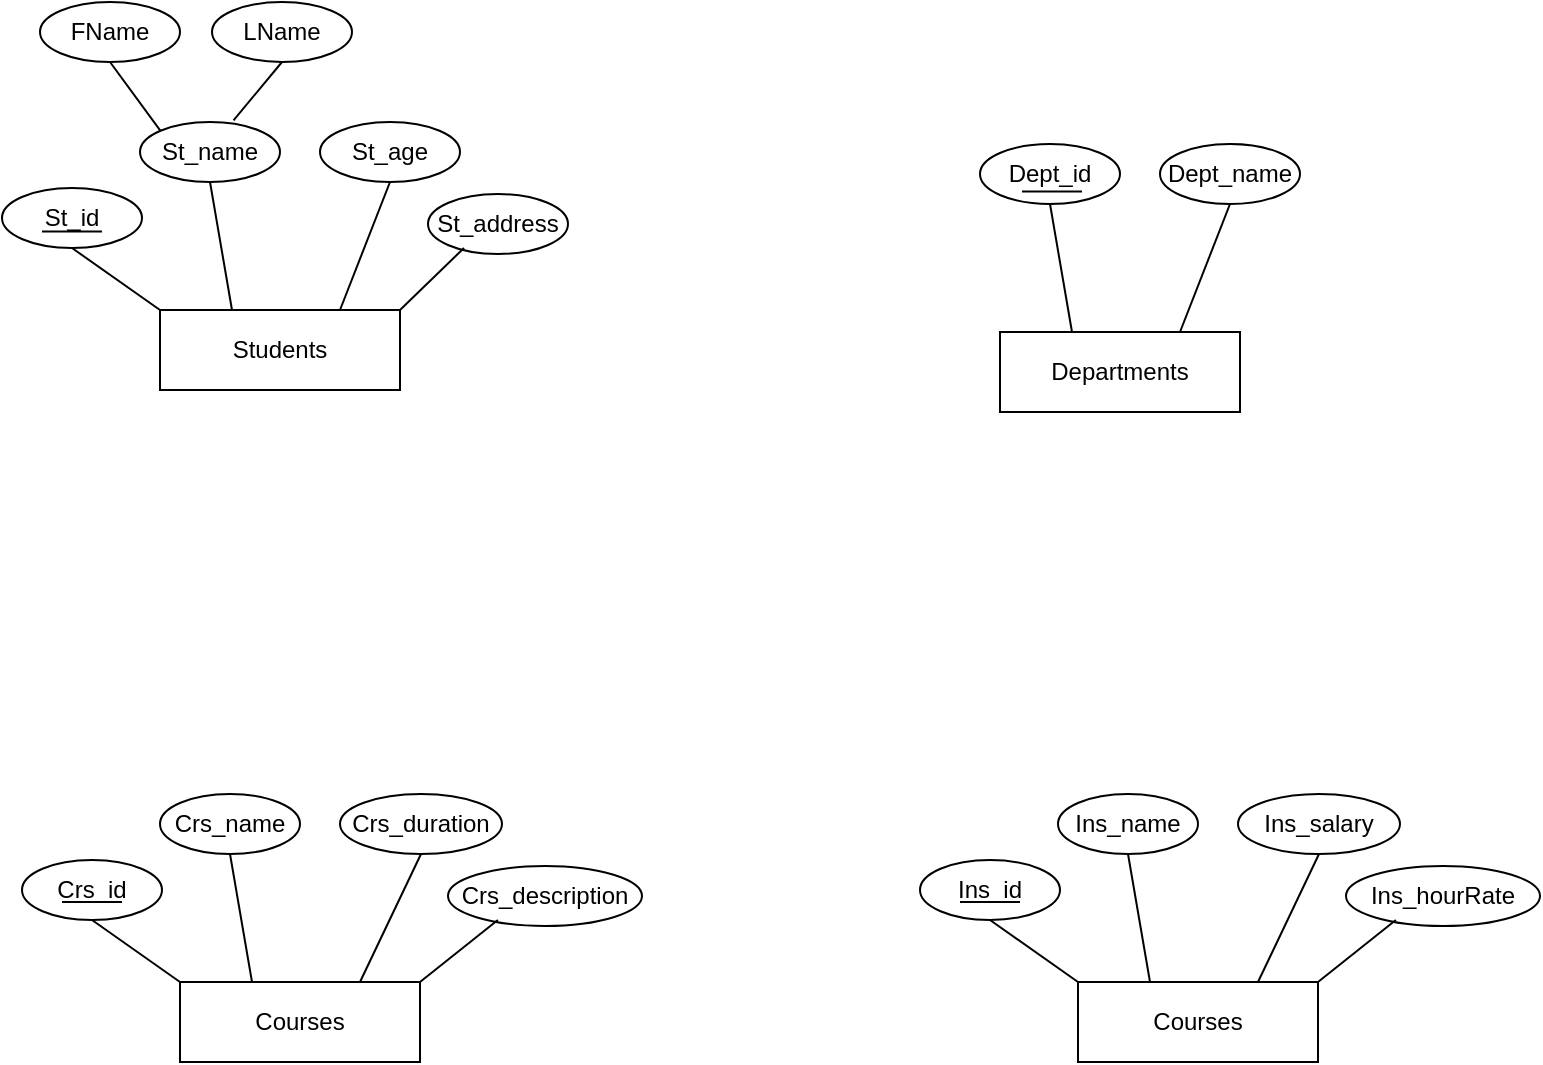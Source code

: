 <mxfile version="24.8.3">
  <diagram id="R2lEEEUBdFMjLlhIrx00" name="Page-1">
    <mxGraphModel dx="909" dy="530" grid="1" gridSize="10" guides="1" tooltips="1" connect="1" arrows="1" fold="1" page="1" pageScale="1" pageWidth="850" pageHeight="1100" math="0" shadow="0" extFonts="Permanent Marker^https://fonts.googleapis.com/css?family=Permanent+Marker">
      <root>
        <mxCell id="0" />
        <mxCell id="1" parent="0" />
        <mxCell id="XczX_esiiE8wpk_EP03i-1" value="Students" style="rounded=0;whiteSpace=wrap;html=1;direction=east;" vertex="1" parent="1">
          <mxGeometry x="109" y="174" width="120" height="40" as="geometry" />
        </mxCell>
        <mxCell id="XczX_esiiE8wpk_EP03i-5" value="St_id" style="ellipse;whiteSpace=wrap;html=1;" vertex="1" parent="1">
          <mxGeometry x="30" y="113" width="70" height="30" as="geometry" />
        </mxCell>
        <mxCell id="XczX_esiiE8wpk_EP03i-9" value="St_name" style="ellipse;whiteSpace=wrap;html=1;" vertex="1" parent="1">
          <mxGeometry x="99" y="80" width="70" height="30" as="geometry" />
        </mxCell>
        <mxCell id="XczX_esiiE8wpk_EP03i-13" value="FName" style="ellipse;whiteSpace=wrap;html=1;" vertex="1" parent="1">
          <mxGeometry x="49" y="20" width="70" height="30" as="geometry" />
        </mxCell>
        <mxCell id="XczX_esiiE8wpk_EP03i-14" value="LName" style="ellipse;whiteSpace=wrap;html=1;" vertex="1" parent="1">
          <mxGeometry x="135" y="20" width="70" height="30" as="geometry" />
        </mxCell>
        <mxCell id="XczX_esiiE8wpk_EP03i-15" value="St_age" style="ellipse;whiteSpace=wrap;html=1;" vertex="1" parent="1">
          <mxGeometry x="189" y="80" width="70" height="30" as="geometry" />
        </mxCell>
        <mxCell id="XczX_esiiE8wpk_EP03i-16" value="St_address" style="ellipse;whiteSpace=wrap;html=1;" vertex="1" parent="1">
          <mxGeometry x="243" y="116" width="70" height="30" as="geometry" />
        </mxCell>
        <mxCell id="XczX_esiiE8wpk_EP03i-19" value="" style="endArrow=none;html=1;rounded=0;entryX=0.257;entryY=0.9;entryDx=0;entryDy=0;entryPerimeter=0;exitX=1;exitY=0;exitDx=0;exitDy=0;" edge="1" parent="1" source="XczX_esiiE8wpk_EP03i-1" target="XczX_esiiE8wpk_EP03i-16">
          <mxGeometry width="50" height="50" relative="1" as="geometry">
            <mxPoint x="230" y="170" as="sourcePoint" />
            <mxPoint x="260" y="149" as="targetPoint" />
          </mxGeometry>
        </mxCell>
        <mxCell id="XczX_esiiE8wpk_EP03i-20" value="" style="endArrow=none;html=1;rounded=0;entryX=0.5;entryY=1;entryDx=0;entryDy=0;exitX=0.75;exitY=0;exitDx=0;exitDy=0;" edge="1" parent="1" source="XczX_esiiE8wpk_EP03i-1" target="XczX_esiiE8wpk_EP03i-15">
          <mxGeometry width="50" height="50" relative="1" as="geometry">
            <mxPoint x="239" y="184" as="sourcePoint" />
            <mxPoint x="271" y="153" as="targetPoint" />
          </mxGeometry>
        </mxCell>
        <mxCell id="XczX_esiiE8wpk_EP03i-22" value="" style="endArrow=none;html=1;rounded=0;entryX=0.5;entryY=1;entryDx=0;entryDy=0;exitX=0.75;exitY=0;exitDx=0;exitDy=0;" edge="1" parent="1" target="XczX_esiiE8wpk_EP03i-9">
          <mxGeometry width="50" height="50" relative="1" as="geometry">
            <mxPoint x="145" y="174" as="sourcePoint" />
            <mxPoint x="170" y="110" as="targetPoint" />
          </mxGeometry>
        </mxCell>
        <mxCell id="XczX_esiiE8wpk_EP03i-24" value="" style="endArrow=none;html=1;rounded=0;entryX=0.5;entryY=1;entryDx=0;entryDy=0;exitX=0;exitY=0;exitDx=0;exitDy=0;" edge="1" parent="1" source="XczX_esiiE8wpk_EP03i-1" target="XczX_esiiE8wpk_EP03i-5">
          <mxGeometry width="50" height="50" relative="1" as="geometry">
            <mxPoint x="81" y="194" as="sourcePoint" />
            <mxPoint x="70" y="130" as="targetPoint" />
          </mxGeometry>
        </mxCell>
        <mxCell id="XczX_esiiE8wpk_EP03i-25" value="" style="endArrow=none;html=1;rounded=0;entryX=0.5;entryY=1;entryDx=0;entryDy=0;exitX=0;exitY=0;exitDx=0;exitDy=0;" edge="1" parent="1" source="XczX_esiiE8wpk_EP03i-9" target="XczX_esiiE8wpk_EP03i-13">
          <mxGeometry width="50" height="50" relative="1" as="geometry">
            <mxPoint x="155" y="184" as="sourcePoint" />
            <mxPoint x="144" y="120" as="targetPoint" />
          </mxGeometry>
        </mxCell>
        <mxCell id="XczX_esiiE8wpk_EP03i-27" value="" style="endArrow=none;html=1;rounded=0;entryX=0.5;entryY=1;entryDx=0;entryDy=0;exitX=0.668;exitY=-0.027;exitDx=0;exitDy=0;exitPerimeter=0;" edge="1" parent="1" source="XczX_esiiE8wpk_EP03i-9" target="XczX_esiiE8wpk_EP03i-14">
          <mxGeometry width="50" height="50" relative="1" as="geometry">
            <mxPoint x="119" y="95" as="sourcePoint" />
            <mxPoint x="115" y="60" as="targetPoint" />
          </mxGeometry>
        </mxCell>
        <mxCell id="XczX_esiiE8wpk_EP03i-28" value="Departments" style="rounded=0;whiteSpace=wrap;html=1;direction=east;" vertex="1" parent="1">
          <mxGeometry x="529" y="185" width="120" height="40" as="geometry" />
        </mxCell>
        <mxCell id="XczX_esiiE8wpk_EP03i-30" value="Dept_id" style="ellipse;whiteSpace=wrap;html=1;" vertex="1" parent="1">
          <mxGeometry x="519" y="91" width="70" height="30" as="geometry" />
        </mxCell>
        <mxCell id="XczX_esiiE8wpk_EP03i-33" value="Dept_name" style="ellipse;whiteSpace=wrap;html=1;" vertex="1" parent="1">
          <mxGeometry x="609" y="91" width="70" height="30" as="geometry" />
        </mxCell>
        <mxCell id="XczX_esiiE8wpk_EP03i-36" value="" style="endArrow=none;html=1;rounded=0;entryX=0.5;entryY=1;entryDx=0;entryDy=0;exitX=0.75;exitY=0;exitDx=0;exitDy=0;" edge="1" source="XczX_esiiE8wpk_EP03i-28" target="XczX_esiiE8wpk_EP03i-33" parent="1">
          <mxGeometry width="50" height="50" relative="1" as="geometry">
            <mxPoint x="659" y="195" as="sourcePoint" />
            <mxPoint x="691" y="164" as="targetPoint" />
          </mxGeometry>
        </mxCell>
        <mxCell id="XczX_esiiE8wpk_EP03i-37" value="" style="endArrow=none;html=1;rounded=0;entryX=0.5;entryY=1;entryDx=0;entryDy=0;exitX=0.75;exitY=0;exitDx=0;exitDy=0;" edge="1" target="XczX_esiiE8wpk_EP03i-30" parent="1">
          <mxGeometry width="50" height="50" relative="1" as="geometry">
            <mxPoint x="565" y="185" as="sourcePoint" />
            <mxPoint x="590" y="121" as="targetPoint" />
          </mxGeometry>
        </mxCell>
        <mxCell id="XczX_esiiE8wpk_EP03i-43" value="" style="endArrow=none;html=1;rounded=0;" edge="1" parent="1">
          <mxGeometry width="50" height="50" relative="1" as="geometry">
            <mxPoint x="50" y="134.79" as="sourcePoint" />
            <mxPoint x="80" y="134.79" as="targetPoint" />
          </mxGeometry>
        </mxCell>
        <mxCell id="XczX_esiiE8wpk_EP03i-44" value="" style="endArrow=none;html=1;rounded=0;" edge="1" parent="1">
          <mxGeometry width="50" height="50" relative="1" as="geometry">
            <mxPoint x="540" y="114.79" as="sourcePoint" />
            <mxPoint x="570" y="114.79" as="targetPoint" />
          </mxGeometry>
        </mxCell>
        <mxCell id="XczX_esiiE8wpk_EP03i-54" value="Courses" style="rounded=0;whiteSpace=wrap;html=1;direction=east;" vertex="1" parent="1">
          <mxGeometry x="119" y="510" width="120" height="40" as="geometry" />
        </mxCell>
        <mxCell id="XczX_esiiE8wpk_EP03i-55" value="Crs_name" style="ellipse;whiteSpace=wrap;html=1;" vertex="1" parent="1">
          <mxGeometry x="109" y="416" width="70" height="30" as="geometry" />
        </mxCell>
        <mxCell id="XczX_esiiE8wpk_EP03i-56" value="Crs_duration" style="ellipse;whiteSpace=wrap;html=1;" vertex="1" parent="1">
          <mxGeometry x="199" y="416" width="81" height="30" as="geometry" />
        </mxCell>
        <mxCell id="XczX_esiiE8wpk_EP03i-57" value="Crs_description" style="ellipse;whiteSpace=wrap;html=1;" vertex="1" parent="1">
          <mxGeometry x="253" y="452" width="97" height="30" as="geometry" />
        </mxCell>
        <mxCell id="XczX_esiiE8wpk_EP03i-58" value="" style="endArrow=none;html=1;rounded=0;entryX=0.257;entryY=0.9;entryDx=0;entryDy=0;entryPerimeter=0;exitX=1;exitY=0;exitDx=0;exitDy=0;" edge="1" source="XczX_esiiE8wpk_EP03i-54" target="XczX_esiiE8wpk_EP03i-57" parent="1">
          <mxGeometry width="50" height="50" relative="1" as="geometry">
            <mxPoint x="240" y="506" as="sourcePoint" />
            <mxPoint x="270" y="485" as="targetPoint" />
          </mxGeometry>
        </mxCell>
        <mxCell id="XczX_esiiE8wpk_EP03i-59" value="" style="endArrow=none;html=1;rounded=0;entryX=0.5;entryY=1;entryDx=0;entryDy=0;exitX=0.75;exitY=0;exitDx=0;exitDy=0;" edge="1" source="XczX_esiiE8wpk_EP03i-54" target="XczX_esiiE8wpk_EP03i-56" parent="1">
          <mxGeometry width="50" height="50" relative="1" as="geometry">
            <mxPoint x="249" y="520" as="sourcePoint" />
            <mxPoint x="281" y="489" as="targetPoint" />
          </mxGeometry>
        </mxCell>
        <mxCell id="XczX_esiiE8wpk_EP03i-60" value="" style="endArrow=none;html=1;rounded=0;entryX=0.5;entryY=1;entryDx=0;entryDy=0;exitX=0.75;exitY=0;exitDx=0;exitDy=0;" edge="1" target="XczX_esiiE8wpk_EP03i-55" parent="1">
          <mxGeometry width="50" height="50" relative="1" as="geometry">
            <mxPoint x="155" y="510" as="sourcePoint" />
            <mxPoint x="180" y="446" as="targetPoint" />
          </mxGeometry>
        </mxCell>
        <mxCell id="XczX_esiiE8wpk_EP03i-61" value="" style="endArrow=none;html=1;rounded=0;entryX=0.5;entryY=1;entryDx=0;entryDy=0;exitX=0;exitY=0;exitDx=0;exitDy=0;" edge="1" source="XczX_esiiE8wpk_EP03i-54" target="XczX_esiiE8wpk_EP03i-63" parent="1">
          <mxGeometry width="50" height="50" relative="1" as="geometry">
            <mxPoint x="91" y="530" as="sourcePoint" />
            <mxPoint x="80" y="466" as="targetPoint" />
          </mxGeometry>
        </mxCell>
        <mxCell id="XczX_esiiE8wpk_EP03i-62" value="" style="endArrow=none;html=1;rounded=0;" edge="1" parent="1">
          <mxGeometry width="50" height="50" relative="1" as="geometry">
            <mxPoint x="60" y="470.79" as="sourcePoint" />
            <mxPoint x="90" y="470.79" as="targetPoint" />
          </mxGeometry>
        </mxCell>
        <mxCell id="XczX_esiiE8wpk_EP03i-63" value="Crs_id" style="ellipse;whiteSpace=wrap;html=1;" vertex="1" parent="1">
          <mxGeometry x="40" y="449" width="70" height="30" as="geometry" />
        </mxCell>
        <mxCell id="XczX_esiiE8wpk_EP03i-64" value="" style="endArrow=none;html=1;rounded=0;" edge="1" parent="1">
          <mxGeometry width="50" height="50" relative="1" as="geometry">
            <mxPoint x="60" y="470" as="sourcePoint" />
            <mxPoint x="90" y="470" as="targetPoint" />
          </mxGeometry>
        </mxCell>
        <mxCell id="XczX_esiiE8wpk_EP03i-65" value="Courses" style="rounded=0;whiteSpace=wrap;html=1;direction=east;" vertex="1" parent="1">
          <mxGeometry x="568" y="510" width="120" height="40" as="geometry" />
        </mxCell>
        <mxCell id="XczX_esiiE8wpk_EP03i-66" value="Ins_name" style="ellipse;whiteSpace=wrap;html=1;" vertex="1" parent="1">
          <mxGeometry x="558" y="416" width="70" height="30" as="geometry" />
        </mxCell>
        <mxCell id="XczX_esiiE8wpk_EP03i-67" value="Ins_salary" style="ellipse;whiteSpace=wrap;html=1;" vertex="1" parent="1">
          <mxGeometry x="648" y="416" width="81" height="30" as="geometry" />
        </mxCell>
        <mxCell id="XczX_esiiE8wpk_EP03i-68" value="Ins_hourRate" style="ellipse;whiteSpace=wrap;html=1;" vertex="1" parent="1">
          <mxGeometry x="702" y="452" width="97" height="30" as="geometry" />
        </mxCell>
        <mxCell id="XczX_esiiE8wpk_EP03i-69" value="" style="endArrow=none;html=1;rounded=0;entryX=0.257;entryY=0.9;entryDx=0;entryDy=0;entryPerimeter=0;exitX=1;exitY=0;exitDx=0;exitDy=0;" edge="1" source="XczX_esiiE8wpk_EP03i-65" target="XczX_esiiE8wpk_EP03i-68" parent="1">
          <mxGeometry width="50" height="50" relative="1" as="geometry">
            <mxPoint x="689" y="506" as="sourcePoint" />
            <mxPoint x="719" y="485" as="targetPoint" />
          </mxGeometry>
        </mxCell>
        <mxCell id="XczX_esiiE8wpk_EP03i-70" value="" style="endArrow=none;html=1;rounded=0;entryX=0.5;entryY=1;entryDx=0;entryDy=0;exitX=0.75;exitY=0;exitDx=0;exitDy=0;" edge="1" source="XczX_esiiE8wpk_EP03i-65" target="XczX_esiiE8wpk_EP03i-67" parent="1">
          <mxGeometry width="50" height="50" relative="1" as="geometry">
            <mxPoint x="698" y="520" as="sourcePoint" />
            <mxPoint x="730" y="489" as="targetPoint" />
          </mxGeometry>
        </mxCell>
        <mxCell id="XczX_esiiE8wpk_EP03i-71" value="" style="endArrow=none;html=1;rounded=0;entryX=0.5;entryY=1;entryDx=0;entryDy=0;exitX=0.75;exitY=0;exitDx=0;exitDy=0;" edge="1" target="XczX_esiiE8wpk_EP03i-66" parent="1">
          <mxGeometry width="50" height="50" relative="1" as="geometry">
            <mxPoint x="604" y="510" as="sourcePoint" />
            <mxPoint x="629" y="446" as="targetPoint" />
          </mxGeometry>
        </mxCell>
        <mxCell id="XczX_esiiE8wpk_EP03i-72" value="" style="endArrow=none;html=1;rounded=0;entryX=0.5;entryY=1;entryDx=0;entryDy=0;exitX=0;exitY=0;exitDx=0;exitDy=0;" edge="1" source="XczX_esiiE8wpk_EP03i-65" target="XczX_esiiE8wpk_EP03i-74" parent="1">
          <mxGeometry width="50" height="50" relative="1" as="geometry">
            <mxPoint x="540" y="530" as="sourcePoint" />
            <mxPoint x="529" y="466" as="targetPoint" />
          </mxGeometry>
        </mxCell>
        <mxCell id="XczX_esiiE8wpk_EP03i-73" value="" style="endArrow=none;html=1;rounded=0;" edge="1" parent="1">
          <mxGeometry width="50" height="50" relative="1" as="geometry">
            <mxPoint x="509" y="470.79" as="sourcePoint" />
            <mxPoint x="539" y="470.79" as="targetPoint" />
          </mxGeometry>
        </mxCell>
        <mxCell id="XczX_esiiE8wpk_EP03i-74" value="Ins_id" style="ellipse;whiteSpace=wrap;html=1;" vertex="1" parent="1">
          <mxGeometry x="489" y="449" width="70" height="30" as="geometry" />
        </mxCell>
        <mxCell id="XczX_esiiE8wpk_EP03i-75" value="" style="endArrow=none;html=1;rounded=0;" edge="1" parent="1">
          <mxGeometry width="50" height="50" relative="1" as="geometry">
            <mxPoint x="509" y="470" as="sourcePoint" />
            <mxPoint x="539" y="470" as="targetPoint" />
          </mxGeometry>
        </mxCell>
      </root>
    </mxGraphModel>
  </diagram>
</mxfile>
